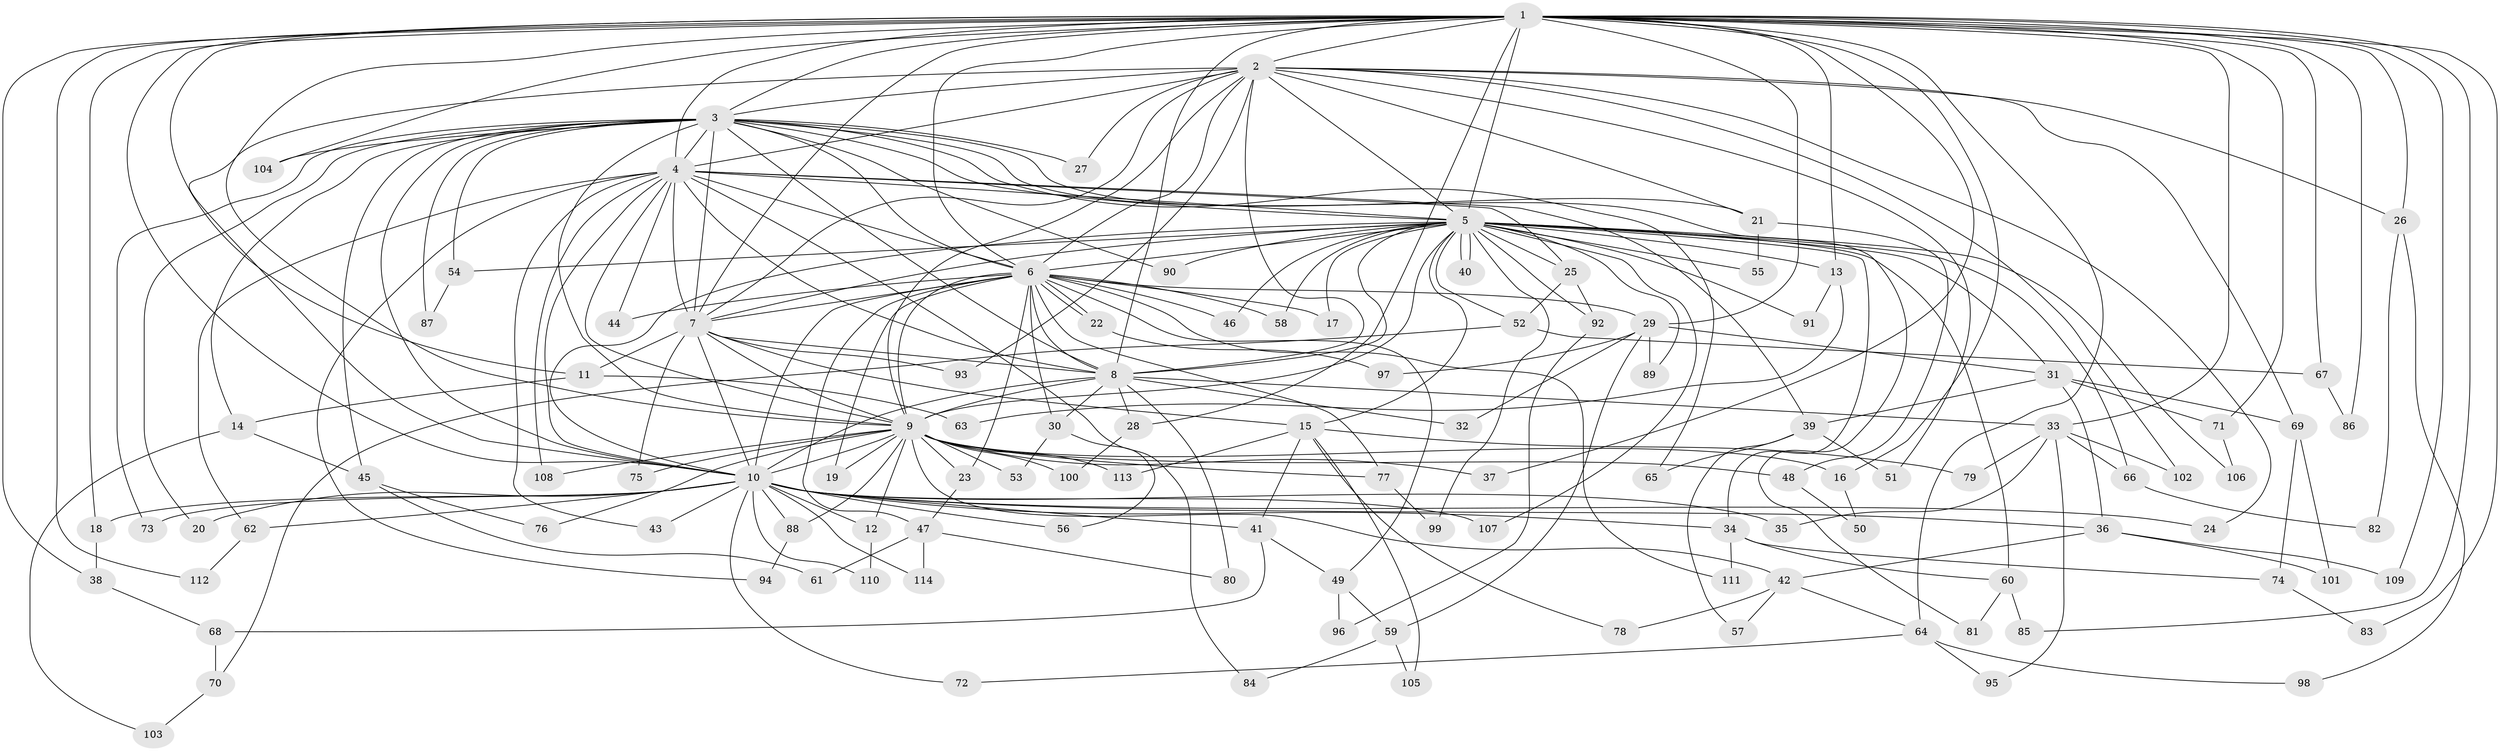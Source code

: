 // Generated by graph-tools (version 1.1) at 2025/10/02/27/25 16:10:58]
// undirected, 114 vertices, 253 edges
graph export_dot {
graph [start="1"]
  node [color=gray90,style=filled];
  1;
  2;
  3;
  4;
  5;
  6;
  7;
  8;
  9;
  10;
  11;
  12;
  13;
  14;
  15;
  16;
  17;
  18;
  19;
  20;
  21;
  22;
  23;
  24;
  25;
  26;
  27;
  28;
  29;
  30;
  31;
  32;
  33;
  34;
  35;
  36;
  37;
  38;
  39;
  40;
  41;
  42;
  43;
  44;
  45;
  46;
  47;
  48;
  49;
  50;
  51;
  52;
  53;
  54;
  55;
  56;
  57;
  58;
  59;
  60;
  61;
  62;
  63;
  64;
  65;
  66;
  67;
  68;
  69;
  70;
  71;
  72;
  73;
  74;
  75;
  76;
  77;
  78;
  79;
  80;
  81;
  82;
  83;
  84;
  85;
  86;
  87;
  88;
  89;
  90;
  91;
  92;
  93;
  94;
  95;
  96;
  97;
  98;
  99;
  100;
  101;
  102;
  103;
  104;
  105;
  106;
  107;
  108;
  109;
  110;
  111;
  112;
  113;
  114;
  1 -- 2;
  1 -- 3;
  1 -- 4;
  1 -- 5;
  1 -- 6;
  1 -- 7;
  1 -- 8;
  1 -- 9;
  1 -- 10;
  1 -- 11;
  1 -- 13;
  1 -- 16;
  1 -- 18;
  1 -- 26;
  1 -- 28;
  1 -- 29;
  1 -- 33;
  1 -- 37;
  1 -- 38;
  1 -- 64;
  1 -- 67;
  1 -- 71;
  1 -- 83;
  1 -- 85;
  1 -- 86;
  1 -- 104;
  1 -- 109;
  1 -- 112;
  2 -- 3;
  2 -- 4;
  2 -- 5;
  2 -- 6;
  2 -- 7;
  2 -- 8;
  2 -- 9;
  2 -- 10;
  2 -- 21;
  2 -- 24;
  2 -- 26;
  2 -- 27;
  2 -- 51;
  2 -- 69;
  2 -- 93;
  2 -- 102;
  3 -- 4;
  3 -- 5;
  3 -- 6;
  3 -- 7;
  3 -- 8;
  3 -- 9;
  3 -- 10;
  3 -- 14;
  3 -- 20;
  3 -- 21;
  3 -- 27;
  3 -- 45;
  3 -- 54;
  3 -- 65;
  3 -- 73;
  3 -- 81;
  3 -- 87;
  3 -- 90;
  3 -- 104;
  4 -- 5;
  4 -- 6;
  4 -- 7;
  4 -- 8;
  4 -- 9;
  4 -- 10;
  4 -- 25;
  4 -- 39;
  4 -- 43;
  4 -- 44;
  4 -- 62;
  4 -- 84;
  4 -- 94;
  4 -- 108;
  5 -- 6;
  5 -- 7;
  5 -- 8;
  5 -- 9;
  5 -- 10;
  5 -- 13;
  5 -- 15;
  5 -- 17;
  5 -- 25;
  5 -- 31;
  5 -- 34;
  5 -- 40;
  5 -- 40;
  5 -- 46;
  5 -- 52;
  5 -- 54;
  5 -- 55;
  5 -- 58;
  5 -- 60;
  5 -- 66;
  5 -- 89;
  5 -- 90;
  5 -- 91;
  5 -- 92;
  5 -- 99;
  5 -- 106;
  5 -- 107;
  6 -- 7;
  6 -- 8;
  6 -- 9;
  6 -- 10;
  6 -- 17;
  6 -- 19;
  6 -- 22;
  6 -- 22;
  6 -- 23;
  6 -- 29;
  6 -- 30;
  6 -- 44;
  6 -- 46;
  6 -- 47;
  6 -- 49;
  6 -- 58;
  6 -- 77;
  6 -- 111;
  7 -- 8;
  7 -- 9;
  7 -- 10;
  7 -- 11;
  7 -- 15;
  7 -- 75;
  7 -- 93;
  8 -- 9;
  8 -- 10;
  8 -- 28;
  8 -- 30;
  8 -- 32;
  8 -- 33;
  8 -- 80;
  9 -- 10;
  9 -- 12;
  9 -- 16;
  9 -- 19;
  9 -- 23;
  9 -- 37;
  9 -- 42;
  9 -- 48;
  9 -- 53;
  9 -- 75;
  9 -- 76;
  9 -- 77;
  9 -- 88;
  9 -- 100;
  9 -- 108;
  9 -- 113;
  10 -- 12;
  10 -- 18;
  10 -- 20;
  10 -- 24;
  10 -- 34;
  10 -- 35;
  10 -- 36;
  10 -- 41;
  10 -- 43;
  10 -- 56;
  10 -- 62;
  10 -- 72;
  10 -- 73;
  10 -- 88;
  10 -- 107;
  10 -- 110;
  10 -- 114;
  11 -- 14;
  11 -- 63;
  12 -- 110;
  13 -- 63;
  13 -- 91;
  14 -- 45;
  14 -- 103;
  15 -- 41;
  15 -- 78;
  15 -- 79;
  15 -- 105;
  15 -- 113;
  16 -- 50;
  18 -- 38;
  21 -- 48;
  21 -- 55;
  22 -- 97;
  23 -- 47;
  25 -- 52;
  25 -- 92;
  26 -- 82;
  26 -- 98;
  28 -- 100;
  29 -- 31;
  29 -- 32;
  29 -- 59;
  29 -- 89;
  29 -- 97;
  30 -- 53;
  30 -- 56;
  31 -- 36;
  31 -- 39;
  31 -- 69;
  31 -- 71;
  33 -- 35;
  33 -- 66;
  33 -- 79;
  33 -- 95;
  33 -- 102;
  34 -- 60;
  34 -- 74;
  34 -- 111;
  36 -- 42;
  36 -- 101;
  36 -- 109;
  38 -- 68;
  39 -- 51;
  39 -- 57;
  39 -- 65;
  41 -- 49;
  41 -- 68;
  42 -- 57;
  42 -- 64;
  42 -- 78;
  45 -- 61;
  45 -- 76;
  47 -- 61;
  47 -- 80;
  47 -- 114;
  48 -- 50;
  49 -- 59;
  49 -- 96;
  52 -- 67;
  52 -- 70;
  54 -- 87;
  59 -- 84;
  59 -- 105;
  60 -- 81;
  60 -- 85;
  62 -- 112;
  64 -- 72;
  64 -- 95;
  64 -- 98;
  66 -- 82;
  67 -- 86;
  68 -- 70;
  69 -- 74;
  69 -- 101;
  70 -- 103;
  71 -- 106;
  74 -- 83;
  77 -- 99;
  88 -- 94;
  92 -- 96;
}
